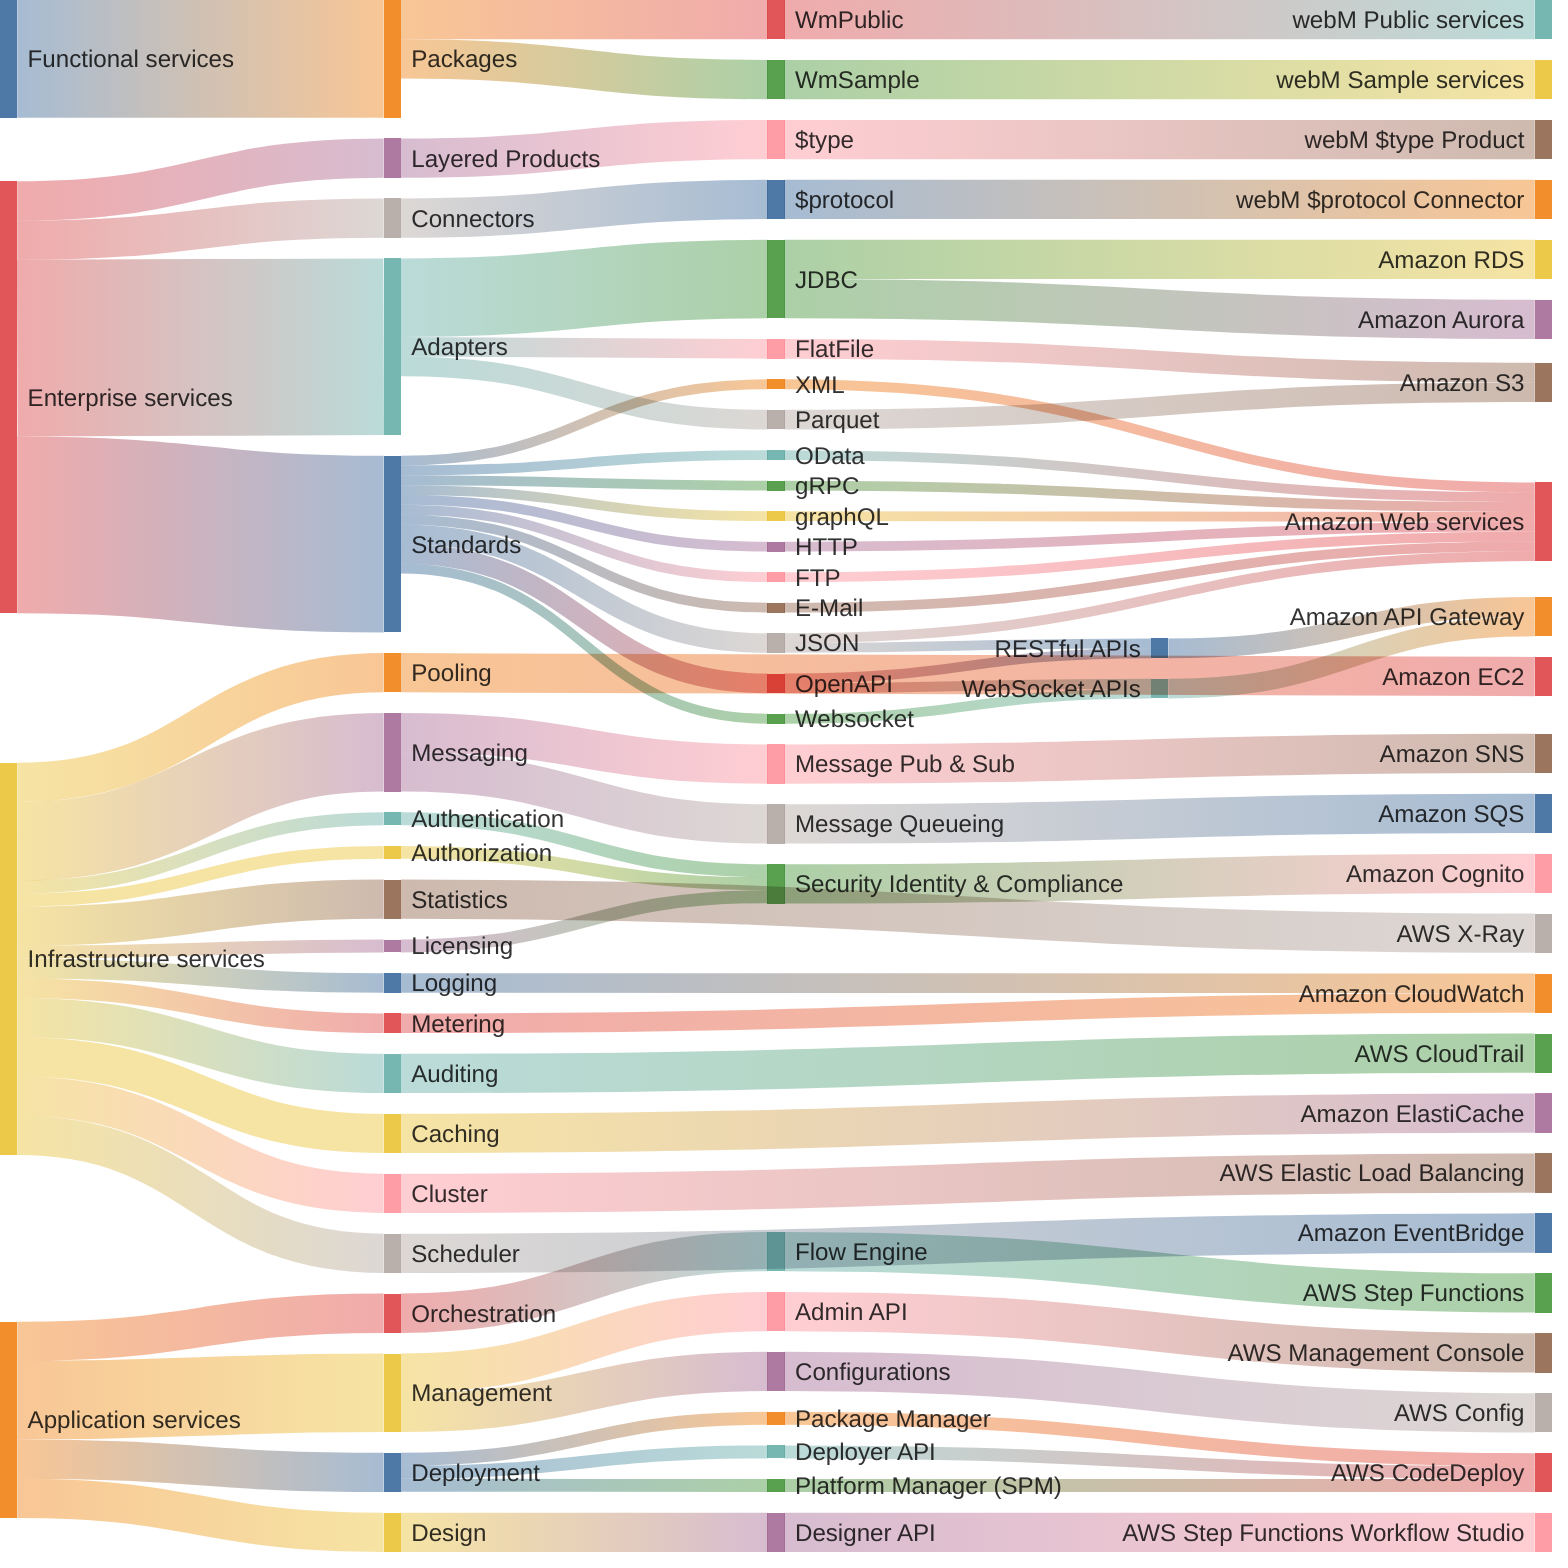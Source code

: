 ---
config:
  sankey:
    width: 900
    height: 900
    showValues: false
---
sankey-beta
Functional services,Packages,6
Packages,WmPublic,2
WmPublic,webM Public services,2
Packages,WmSample,2
WmSample,webM Sample services,2

Layered Products,"$type",2
"$type","webM $type Product",2
Connectors,"$protocol",2
"$protocol","webM $protocol Connector",2
Enterprise services,Layered Products,2
Enterprise services,Adapters,9
Adapters,JDBC,4
JDBC,Amazon RDS,2
JDBC,Amazon Aurora,2
Adapters,FlatFile,1
FlatFile,Amazon S3,1
Adapters,Parquet,1
Parquet,Amazon S3,1
Enterprise services,Connectors,2
Enterprise services,Standards,9
Standards,XML,0.5
XML,Amazon Web services,0.5
Standards,OData,0.5
OData,Amazon Web services,0.5
Standards,gRPC,0.5
gRPC,Amazon Web services,0.5
Standards,graphQL,0.5
graphQL,Amazon Web services,0.5
Standards,HTTP,0.5
HTTP,Amazon Web services,0.5
Standards,FTP,0.5
FTP,Amazon Web services,0.5
Standards,E-Mail,0.5
E-Mail,Amazon Web services,0.5
Standards,JSON,1
JSON,Amazon Web services,0.5
JSON,RESTful APIs,0.5
RESTful APIs,Amazon API Gateway,1
Standards,OpenAPI,1
OpenAPI,RESTful APIs,0.5
OpenAPI,WebSocket APIs,0.5
Standards,Websocket,0.5
Websocket,WebSocket APIs,0.5
WebSocket APIs,Amazon API Gateway,1

Infrastructure services,Messaging,4
Messaging,Message Pub & Sub,2
Message Pub & Sub,Amazon SNS,2
Messaging,Message Queueing,2
Message Queueing,Amazon SQS,2
Infrastructure services,Pooling,2
Pooling,Amazon EC2,2
Infrastructure services,Authentication,0.66
Authentication,Security Identity & Compliance,0.66
Infrastructure services,Authorization,0.66
Authorization,Security Identity & Compliance,0.66
Infrastructure services,Licensing,0.66
Licensing,Security Identity & Compliance,0.66
Security Identity & Compliance,Amazon Cognito,2
Infrastructure services,Statistics,2
Statistics,AWS X-Ray,2
Infrastructure services,Logging,1
Logging,Amazon CloudWatch,1
Infrastructure services,Metering,1
Metering,Amazon CloudWatch,1
Infrastructure services,Auditing,2
Auditing,AWS CloudTrail,2
Infrastructure services,Caching,2
Caching,Amazon ElastiCache,2
Infrastructure services,Cluster,2
Cluster,AWS Elastic Load Balancing,2
Infrastructure services,Scheduler,2
Scheduler,Amazon EventBridge,2

Application services,Orchestration,2
Orchestration,Flow Engine,2
Flow Engine,AWS Step Functions,2
Application services,Management,4
Management,Configurations,2
Management,Admin API,2
Admin API,AWS Management Console,2
Configurations,AWS Config,2
Application services,Deployment,2
Deployment,Package Manager,0.66
Package Manager,AWS CodeDeploy,0.66
Deployment,Deployer API,0.66
Deployer API,AWS CodeDeploy,0.66
Deployment,Platform Manager (SPM),0.66
Platform Manager (SPM),AWS CodeDeploy,0.66
Application services,Design,2
Design,Designer API,2
Designer API,AWS Step Functions Workflow Studio,2